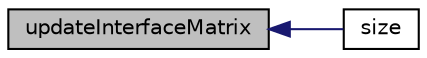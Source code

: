 digraph "updateInterfaceMatrix"
{
  bgcolor="transparent";
  edge [fontname="Helvetica",fontsize="10",labelfontname="Helvetica",labelfontsize="10"];
  node [fontname="Helvetica",fontsize="10",shape=record];
  rankdir="LR";
  Node14 [label="updateInterfaceMatrix",height=0.2,width=0.4,color="black", fillcolor="grey75", style="filled", fontcolor="black"];
  Node14 -> Node15 [dir="back",color="midnightblue",fontsize="10",style="solid",fontname="Helvetica"];
  Node15 [label="size",height=0.2,width=0.4,color="black",URL="$a26281.html#a9facbf0a118d395c89884e45a5ca4e4b",tooltip="Return size. "];
}
